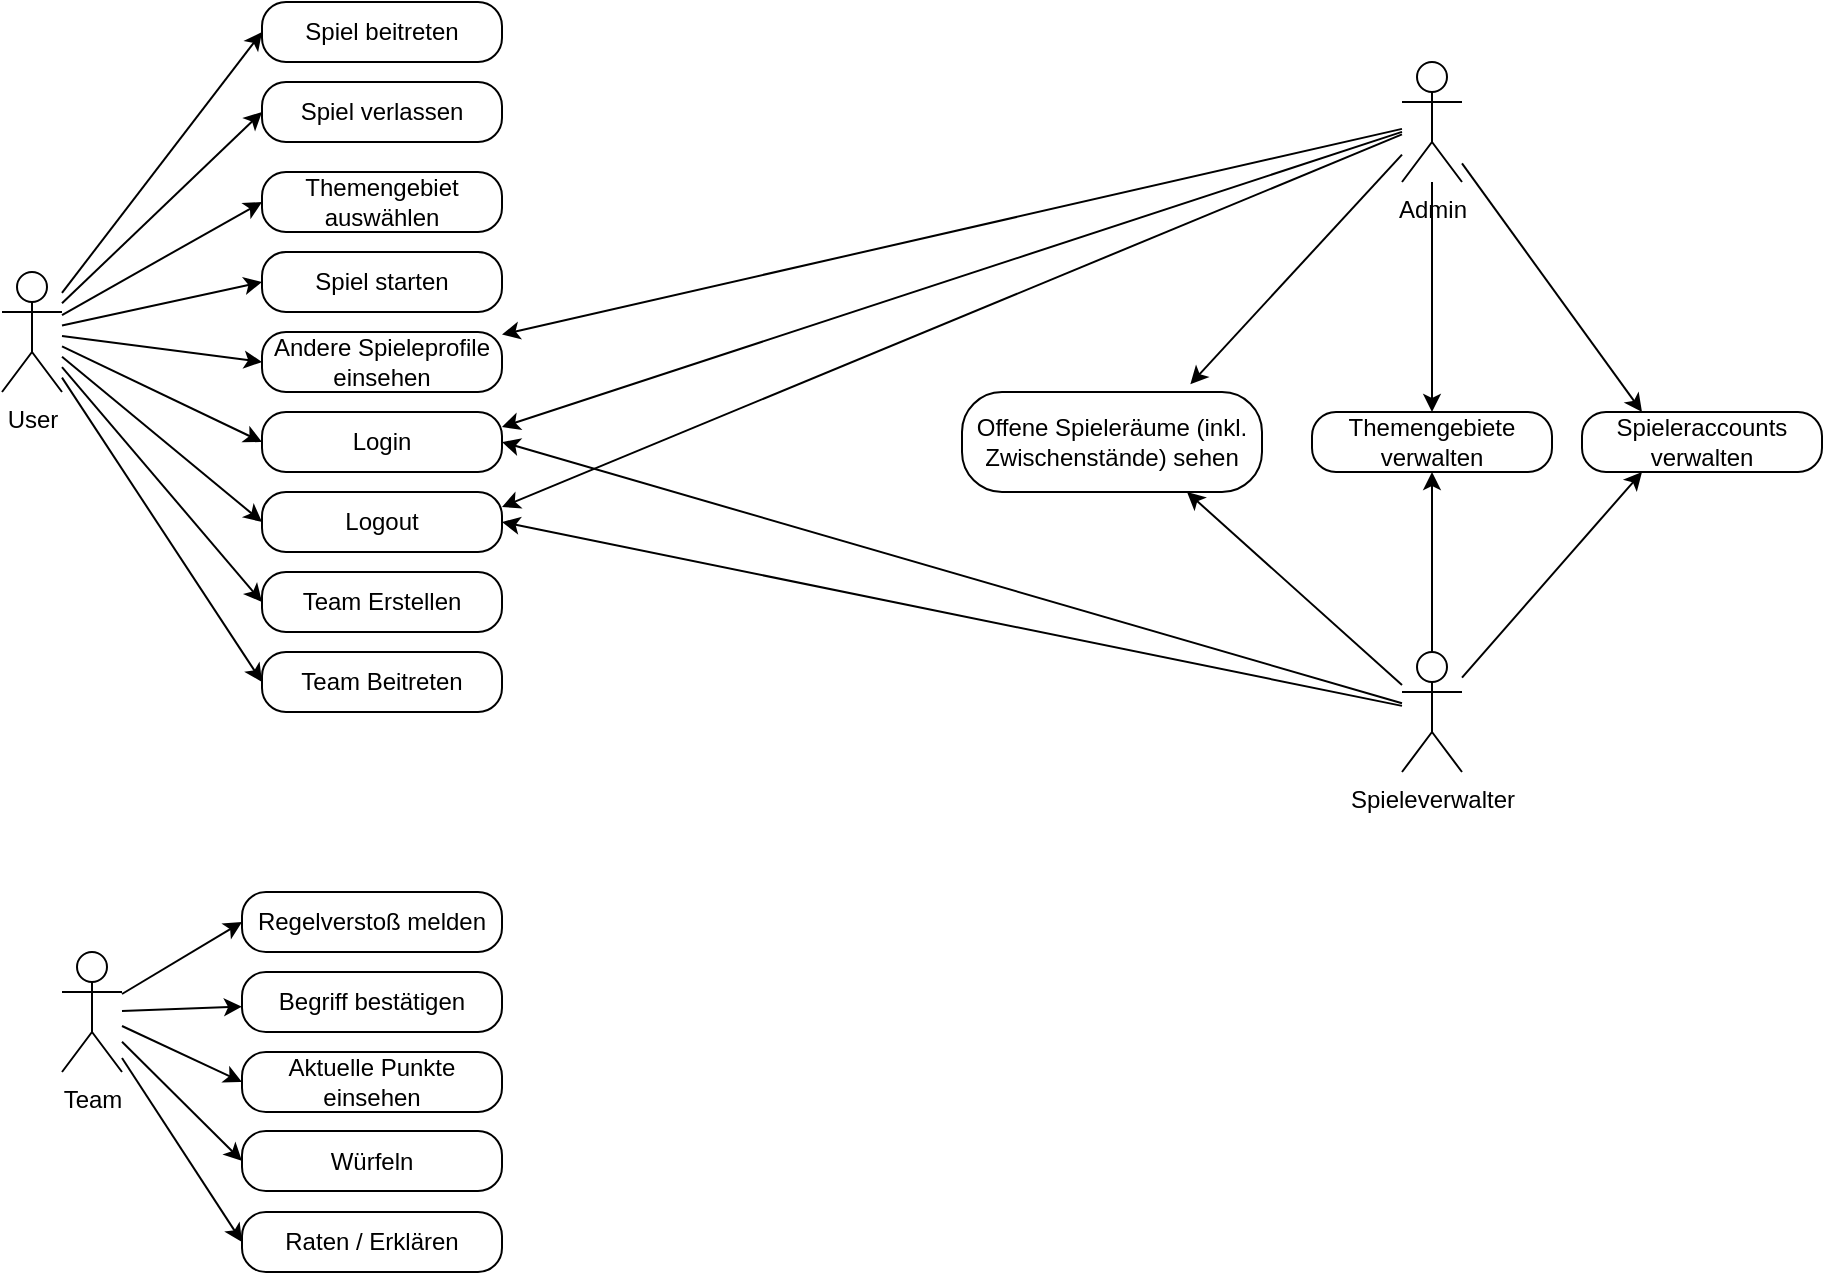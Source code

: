 <mxfile version="14.4.7" type="device"><diagram id="q9h-szZ93JFTQhc0yEkR" name="Page-1"><mxGraphModel dx="1185" dy="662" grid="1" gridSize="10" guides="1" tooltips="1" connect="1" arrows="1" fold="1" page="1" pageScale="1" pageWidth="827" pageHeight="1169" math="0" shadow="0"><root><mxCell id="0"/><mxCell id="1" parent="0"/><mxCell id="AtW78XslK7RhBpEaeAJY-25" style="edgeStyle=none;rounded=0;orthogonalLoop=1;jettySize=auto;html=1;entryX=0;entryY=0.5;entryDx=0;entryDy=0;" edge="1" parent="1" source="AtW78XslK7RhBpEaeAJY-1" target="AtW78XslK7RhBpEaeAJY-21"><mxGeometry relative="1" as="geometry"/></mxCell><mxCell id="AtW78XslK7RhBpEaeAJY-35" style="edgeStyle=none;rounded=0;orthogonalLoop=1;jettySize=auto;html=1;entryX=0;entryY=0.5;entryDx=0;entryDy=0;" edge="1" parent="1" source="AtW78XslK7RhBpEaeAJY-1" target="AtW78XslK7RhBpEaeAJY-14"><mxGeometry relative="1" as="geometry"/></mxCell><mxCell id="AtW78XslK7RhBpEaeAJY-36" style="edgeStyle=none;rounded=0;orthogonalLoop=1;jettySize=auto;html=1;entryX=0;entryY=0.5;entryDx=0;entryDy=0;" edge="1" parent="1" source="AtW78XslK7RhBpEaeAJY-1" target="AtW78XslK7RhBpEaeAJY-13"><mxGeometry relative="1" as="geometry"/></mxCell><mxCell id="AtW78XslK7RhBpEaeAJY-37" style="edgeStyle=none;rounded=0;orthogonalLoop=1;jettySize=auto;html=1;entryX=0;entryY=0.5;entryDx=0;entryDy=0;" edge="1" parent="1" source="AtW78XslK7RhBpEaeAJY-1" target="AtW78XslK7RhBpEaeAJY-8"><mxGeometry relative="1" as="geometry"/></mxCell><mxCell id="AtW78XslK7RhBpEaeAJY-38" style="edgeStyle=none;rounded=0;orthogonalLoop=1;jettySize=auto;html=1;entryX=0;entryY=0.5;entryDx=0;entryDy=0;" edge="1" parent="1" source="AtW78XslK7RhBpEaeAJY-1" target="AtW78XslK7RhBpEaeAJY-7"><mxGeometry relative="1" as="geometry"/></mxCell><mxCell id="AtW78XslK7RhBpEaeAJY-39" style="edgeStyle=none;rounded=0;orthogonalLoop=1;jettySize=auto;html=1;entryX=0;entryY=0.5;entryDx=0;entryDy=0;" edge="1" parent="1" source="AtW78XslK7RhBpEaeAJY-1" target="AtW78XslK7RhBpEaeAJY-5"><mxGeometry relative="1" as="geometry"/></mxCell><mxCell id="AtW78XslK7RhBpEaeAJY-40" style="edgeStyle=none;rounded=0;orthogonalLoop=1;jettySize=auto;html=1;entryX=0;entryY=0.5;entryDx=0;entryDy=0;" edge="1" parent="1" source="AtW78XslK7RhBpEaeAJY-1" target="AtW78XslK7RhBpEaeAJY-6"><mxGeometry relative="1" as="geometry"/></mxCell><mxCell id="AtW78XslK7RhBpEaeAJY-48" style="edgeStyle=none;rounded=0;orthogonalLoop=1;jettySize=auto;html=1;entryX=0;entryY=0.5;entryDx=0;entryDy=0;" edge="1" parent="1" source="AtW78XslK7RhBpEaeAJY-1" target="AtW78XslK7RhBpEaeAJY-46"><mxGeometry relative="1" as="geometry"/></mxCell><mxCell id="AtW78XslK7RhBpEaeAJY-49" style="edgeStyle=none;rounded=0;orthogonalLoop=1;jettySize=auto;html=1;entryX=0;entryY=0.5;entryDx=0;entryDy=0;" edge="1" parent="1" source="AtW78XslK7RhBpEaeAJY-1" target="AtW78XslK7RhBpEaeAJY-47"><mxGeometry relative="1" as="geometry"/></mxCell><mxCell id="AtW78XslK7RhBpEaeAJY-1" value="User" style="shape=umlActor;verticalLabelPosition=bottom;verticalAlign=top;html=1;outlineConnect=0;" vertex="1" parent="1"><mxGeometry x="30" y="290" width="30" height="60" as="geometry"/></mxCell><mxCell id="AtW78XslK7RhBpEaeAJY-41" style="edgeStyle=none;rounded=0;orthogonalLoop=1;jettySize=auto;html=1;entryX=0;entryY=0.5;entryDx=0;entryDy=0;" edge="1" parent="1" source="AtW78XslK7RhBpEaeAJY-2" target="AtW78XslK7RhBpEaeAJY-10"><mxGeometry relative="1" as="geometry"/></mxCell><mxCell id="AtW78XslK7RhBpEaeAJY-42" style="edgeStyle=none;rounded=0;orthogonalLoop=1;jettySize=auto;html=1;" edge="1" parent="1" source="AtW78XslK7RhBpEaeAJY-2" target="AtW78XslK7RhBpEaeAJY-11"><mxGeometry relative="1" as="geometry"/></mxCell><mxCell id="AtW78XslK7RhBpEaeAJY-43" style="edgeStyle=none;rounded=0;orthogonalLoop=1;jettySize=auto;html=1;entryX=0;entryY=0.5;entryDx=0;entryDy=0;" edge="1" parent="1" source="AtW78XslK7RhBpEaeAJY-2" target="AtW78XslK7RhBpEaeAJY-20"><mxGeometry relative="1" as="geometry"/></mxCell><mxCell id="AtW78XslK7RhBpEaeAJY-44" style="edgeStyle=none;rounded=0;orthogonalLoop=1;jettySize=auto;html=1;entryX=0;entryY=0.5;entryDx=0;entryDy=0;" edge="1" parent="1" source="AtW78XslK7RhBpEaeAJY-2" target="AtW78XslK7RhBpEaeAJY-9"><mxGeometry relative="1" as="geometry"/></mxCell><mxCell id="AtW78XslK7RhBpEaeAJY-45" style="edgeStyle=none;rounded=0;orthogonalLoop=1;jettySize=auto;html=1;entryX=0;entryY=0.5;entryDx=0;entryDy=0;" edge="1" parent="1" source="AtW78XslK7RhBpEaeAJY-2" target="AtW78XslK7RhBpEaeAJY-23"><mxGeometry relative="1" as="geometry"/></mxCell><mxCell id="AtW78XslK7RhBpEaeAJY-2" value="Team" style="shape=umlActor;verticalLabelPosition=bottom;verticalAlign=top;html=1;outlineConnect=0;" vertex="1" parent="1"><mxGeometry x="60" y="630" width="30" height="60" as="geometry"/></mxCell><mxCell id="AtW78XslK7RhBpEaeAJY-5" value="Login" style="rounded=1;whiteSpace=wrap;html=1;arcSize=40;" vertex="1" parent="1"><mxGeometry x="160" y="360" width="120" height="30" as="geometry"/></mxCell><mxCell id="AtW78XslK7RhBpEaeAJY-6" value="Logout" style="rounded=1;whiteSpace=wrap;html=1;arcSize=40;" vertex="1" parent="1"><mxGeometry x="160" y="400" width="120" height="30" as="geometry"/></mxCell><mxCell id="AtW78XslK7RhBpEaeAJY-7" value="Spiel beitreten" style="rounded=1;whiteSpace=wrap;html=1;arcSize=40;" vertex="1" parent="1"><mxGeometry x="160" y="155" width="120" height="30" as="geometry"/></mxCell><mxCell id="AtW78XslK7RhBpEaeAJY-8" value="Spiel verlassen" style="rounded=1;whiteSpace=wrap;html=1;arcSize=40;" vertex="1" parent="1"><mxGeometry x="160" y="195" width="120" height="30" as="geometry"/></mxCell><mxCell id="AtW78XslK7RhBpEaeAJY-9" value="Würfeln" style="rounded=1;whiteSpace=wrap;html=1;arcSize=40;" vertex="1" parent="1"><mxGeometry x="150" y="719.5" width="130" height="30" as="geometry"/></mxCell><mxCell id="AtW78XslK7RhBpEaeAJY-10" value="Regelverstoß melden" style="rounded=1;whiteSpace=wrap;html=1;arcSize=40;" vertex="1" parent="1"><mxGeometry x="150" y="600" width="130" height="30" as="geometry"/></mxCell><mxCell id="AtW78XslK7RhBpEaeAJY-11" value="Begriff bestätigen" style="rounded=1;whiteSpace=wrap;html=1;arcSize=40;" vertex="1" parent="1"><mxGeometry x="150" y="640" width="130" height="30" as="geometry"/></mxCell><mxCell id="AtW78XslK7RhBpEaeAJY-24" style="rounded=0;orthogonalLoop=1;jettySize=auto;html=1;" edge="1" parent="1" source="AtW78XslK7RhBpEaeAJY-12" target="AtW78XslK7RhBpEaeAJY-21"><mxGeometry relative="1" as="geometry"/></mxCell><mxCell id="AtW78XslK7RhBpEaeAJY-28" style="edgeStyle=none;rounded=0;orthogonalLoop=1;jettySize=auto;html=1;entryX=0.5;entryY=0;entryDx=0;entryDy=0;" edge="1" parent="1" source="AtW78XslK7RhBpEaeAJY-12" target="AtW78XslK7RhBpEaeAJY-15"><mxGeometry relative="1" as="geometry"/></mxCell><mxCell id="AtW78XslK7RhBpEaeAJY-30" style="edgeStyle=none;rounded=0;orthogonalLoop=1;jettySize=auto;html=1;entryX=0.25;entryY=0;entryDx=0;entryDy=0;" edge="1" parent="1" source="AtW78XslK7RhBpEaeAJY-12" target="AtW78XslK7RhBpEaeAJY-19"><mxGeometry relative="1" as="geometry"/></mxCell><mxCell id="AtW78XslK7RhBpEaeAJY-33" style="edgeStyle=none;rounded=0;orthogonalLoop=1;jettySize=auto;html=1;entryX=1;entryY=0.25;entryDx=0;entryDy=0;" edge="1" parent="1" source="AtW78XslK7RhBpEaeAJY-12" target="AtW78XslK7RhBpEaeAJY-5"><mxGeometry relative="1" as="geometry"/></mxCell><mxCell id="AtW78XslK7RhBpEaeAJY-34" style="edgeStyle=none;rounded=0;orthogonalLoop=1;jettySize=auto;html=1;entryX=1;entryY=0.25;entryDx=0;entryDy=0;" edge="1" parent="1" source="AtW78XslK7RhBpEaeAJY-12" target="AtW78XslK7RhBpEaeAJY-6"><mxGeometry relative="1" as="geometry"/></mxCell><mxCell id="AtW78XslK7RhBpEaeAJY-52" style="edgeStyle=none;rounded=0;orthogonalLoop=1;jettySize=auto;html=1;entryX=0.761;entryY=-0.077;entryDx=0;entryDy=0;entryPerimeter=0;" edge="1" parent="1" source="AtW78XslK7RhBpEaeAJY-12" target="AtW78XslK7RhBpEaeAJY-50"><mxGeometry relative="1" as="geometry"/></mxCell><mxCell id="AtW78XslK7RhBpEaeAJY-12" value="Admin" style="shape=umlActor;verticalLabelPosition=bottom;verticalAlign=top;html=1;outlineConnect=0;" vertex="1" parent="1"><mxGeometry x="730" y="185" width="30" height="60" as="geometry"/></mxCell><mxCell id="AtW78XslK7RhBpEaeAJY-13" value="Themengebiet auswählen" style="rounded=1;whiteSpace=wrap;html=1;arcSize=40;" vertex="1" parent="1"><mxGeometry x="160" y="240" width="120" height="30" as="geometry"/></mxCell><mxCell id="AtW78XslK7RhBpEaeAJY-14" value="Spiel starten" style="rounded=1;whiteSpace=wrap;html=1;arcSize=40;" vertex="1" parent="1"><mxGeometry x="160" y="280" width="120" height="30" as="geometry"/></mxCell><mxCell id="AtW78XslK7RhBpEaeAJY-15" value="Themengebiete verwalten" style="rounded=1;whiteSpace=wrap;html=1;arcSize=40;" vertex="1" parent="1"><mxGeometry x="685" y="360" width="120" height="30" as="geometry"/></mxCell><mxCell id="AtW78XslK7RhBpEaeAJY-19" value="Spieleraccounts verwalten" style="rounded=1;whiteSpace=wrap;html=1;arcSize=40;" vertex="1" parent="1"><mxGeometry x="820" y="360" width="120" height="30" as="geometry"/></mxCell><mxCell id="AtW78XslK7RhBpEaeAJY-20" value="Aktuelle Punkte einsehen" style="rounded=1;whiteSpace=wrap;html=1;arcSize=40;" vertex="1" parent="1"><mxGeometry x="150" y="680" width="130" height="30" as="geometry"/></mxCell><mxCell id="AtW78XslK7RhBpEaeAJY-21" value="Andere Spieleprofile einsehen" style="rounded=1;whiteSpace=wrap;html=1;arcSize=40;" vertex="1" parent="1"><mxGeometry x="160" y="320" width="120" height="30" as="geometry"/></mxCell><mxCell id="AtW78XslK7RhBpEaeAJY-23" value="Raten / Erklären" style="rounded=1;whiteSpace=wrap;html=1;arcSize=40;" vertex="1" parent="1"><mxGeometry x="150" y="760" width="130" height="30" as="geometry"/></mxCell><mxCell id="AtW78XslK7RhBpEaeAJY-27" style="edgeStyle=none;rounded=0;orthogonalLoop=1;jettySize=auto;html=1;entryX=0.5;entryY=1;entryDx=0;entryDy=0;" edge="1" parent="1" source="AtW78XslK7RhBpEaeAJY-26" target="AtW78XslK7RhBpEaeAJY-15"><mxGeometry relative="1" as="geometry"/></mxCell><mxCell id="AtW78XslK7RhBpEaeAJY-29" style="edgeStyle=none;rounded=0;orthogonalLoop=1;jettySize=auto;html=1;entryX=0.25;entryY=1;entryDx=0;entryDy=0;" edge="1" parent="1" source="AtW78XslK7RhBpEaeAJY-26" target="AtW78XslK7RhBpEaeAJY-19"><mxGeometry relative="1" as="geometry"/></mxCell><mxCell id="AtW78XslK7RhBpEaeAJY-31" style="edgeStyle=none;rounded=0;orthogonalLoop=1;jettySize=auto;html=1;entryX=1;entryY=0.5;entryDx=0;entryDy=0;" edge="1" parent="1" source="AtW78XslK7RhBpEaeAJY-26" target="AtW78XslK7RhBpEaeAJY-5"><mxGeometry relative="1" as="geometry"/></mxCell><mxCell id="AtW78XslK7RhBpEaeAJY-32" style="edgeStyle=none;rounded=0;orthogonalLoop=1;jettySize=auto;html=1;entryX=1;entryY=0.5;entryDx=0;entryDy=0;" edge="1" parent="1" source="AtW78XslK7RhBpEaeAJY-26" target="AtW78XslK7RhBpEaeAJY-6"><mxGeometry relative="1" as="geometry"/></mxCell><mxCell id="AtW78XslK7RhBpEaeAJY-51" style="edgeStyle=none;rounded=0;orthogonalLoop=1;jettySize=auto;html=1;entryX=0.75;entryY=1;entryDx=0;entryDy=0;" edge="1" parent="1" source="AtW78XslK7RhBpEaeAJY-26" target="AtW78XslK7RhBpEaeAJY-50"><mxGeometry relative="1" as="geometry"/></mxCell><mxCell id="AtW78XslK7RhBpEaeAJY-26" value="Spieleverwalter" style="shape=umlActor;verticalLabelPosition=bottom;verticalAlign=top;html=1;outlineConnect=0;" vertex="1" parent="1"><mxGeometry x="730" y="480" width="30" height="60" as="geometry"/></mxCell><mxCell id="AtW78XslK7RhBpEaeAJY-46" value="Team Erstellen" style="rounded=1;whiteSpace=wrap;html=1;arcSize=40;" vertex="1" parent="1"><mxGeometry x="160" y="440" width="120" height="30" as="geometry"/></mxCell><mxCell id="AtW78XslK7RhBpEaeAJY-47" value="Team Beitreten" style="rounded=1;whiteSpace=wrap;html=1;arcSize=40;" vertex="1" parent="1"><mxGeometry x="160" y="480" width="120" height="30" as="geometry"/></mxCell><mxCell id="AtW78XslK7RhBpEaeAJY-50" value="Offene Spieleräume (inkl. Zwischenstände) sehen" style="rounded=1;whiteSpace=wrap;html=1;arcSize=40;" vertex="1" parent="1"><mxGeometry x="510" y="350" width="150" height="50" as="geometry"/></mxCell></root></mxGraphModel></diagram></mxfile>